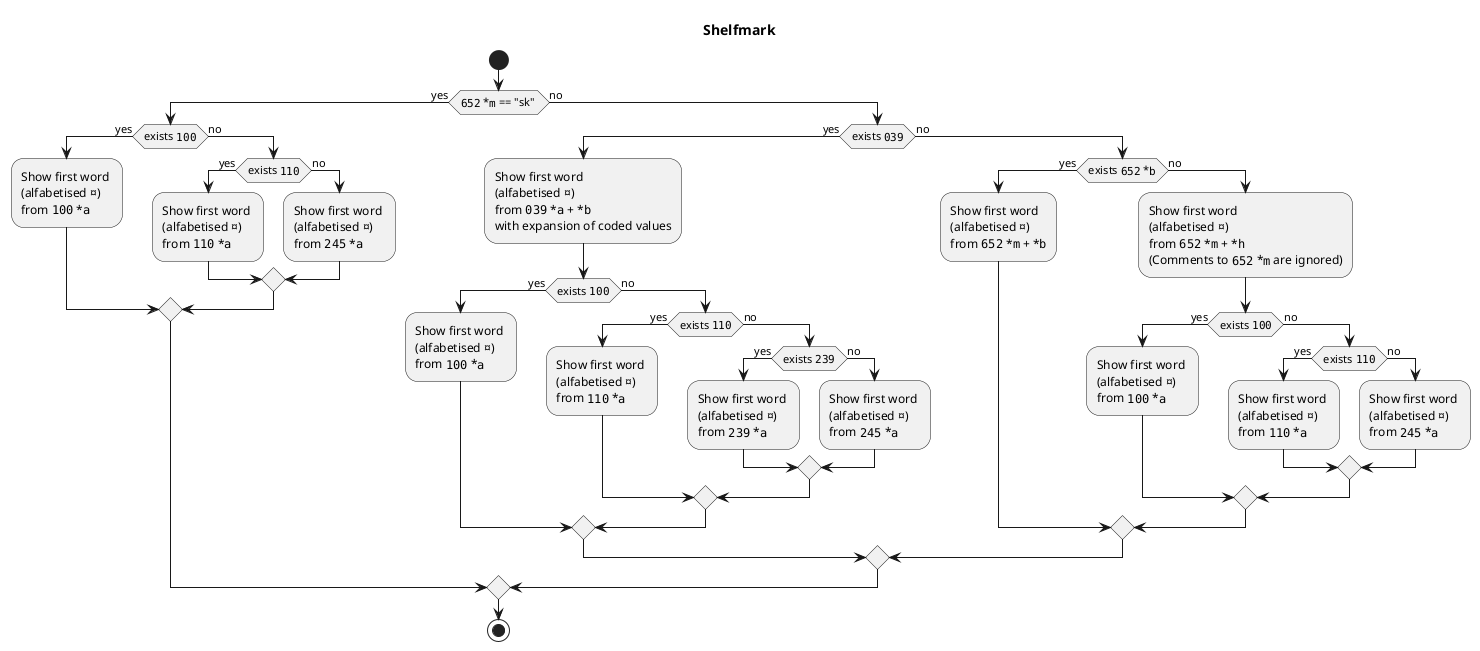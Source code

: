 @startuml
title Shelfmark

' Skinparams '
skinparam colour true

start

if (""652"" *""m"" == "sk" ) then (yes)
    if (exists ""100"") then (yes)
        :Show first word \n(alfabetised ¤) \nfrom ""100"" *""a"";
    else (no)
        if (exists ""110"") then (yes)
            :Show first word \n(alfabetised ¤) \nfrom ""110"" *""a"";
        else (no)
            :Show first word \n(alfabetised ¤) \nfrom ""245"" *""a"";
        endif
    endif
else (no)

    if (exists ""039"") then (yes)
        :Show first word \n(alfabetised ¤) \nfrom ""039"" *""a"" + *""b""\nwith expansion of coded values;

        if (exists ""100"") then (yes)
            :Show first word \n(alfabetised ¤) \nfrom ""100"" *""a"";
        else (no)
            if (exists ""110"") then (yes)
                :Show first word \n(alfabetised ¤) \nfrom ""110"" *""a"";
            else (no)
                if (exists ""239"") then (yes)
                    :Show first word \n(alfabetised ¤) \nfrom ""239"" *""a"";
                else (no)
                    :Show first word \n(alfabetised ¤) \nfrom ""245"" *""a"";
                endif
            endif
        endif
    else (no)

        if (exists ""652"" *""b"") then (yes)
            :Show first word \n(alfabetised ¤) \nfrom ""652"" *""m"" + *""b"";
        else (no)
            :Show first word \n(alfabetised ¤) \nfrom ""652"" *""m"" + *""h""\n(Comments to ""652"" *""m"" are ignored);
            
            
            if (exists ""100"") then (yes)
                :Show first word \n(alfabetised ¤) \nfrom ""100"" *""a"";
            else (no)
                if (exists ""110"") then (yes)
                    :Show first word \n(alfabetised ¤) \nfrom ""110"" *""a"";
                else (no)
                    :Show first word \n(alfabetised ¤) \nfrom ""245"" *""a"";
                endif
            endif
        endif
    endif
endif

stop
@enduml
